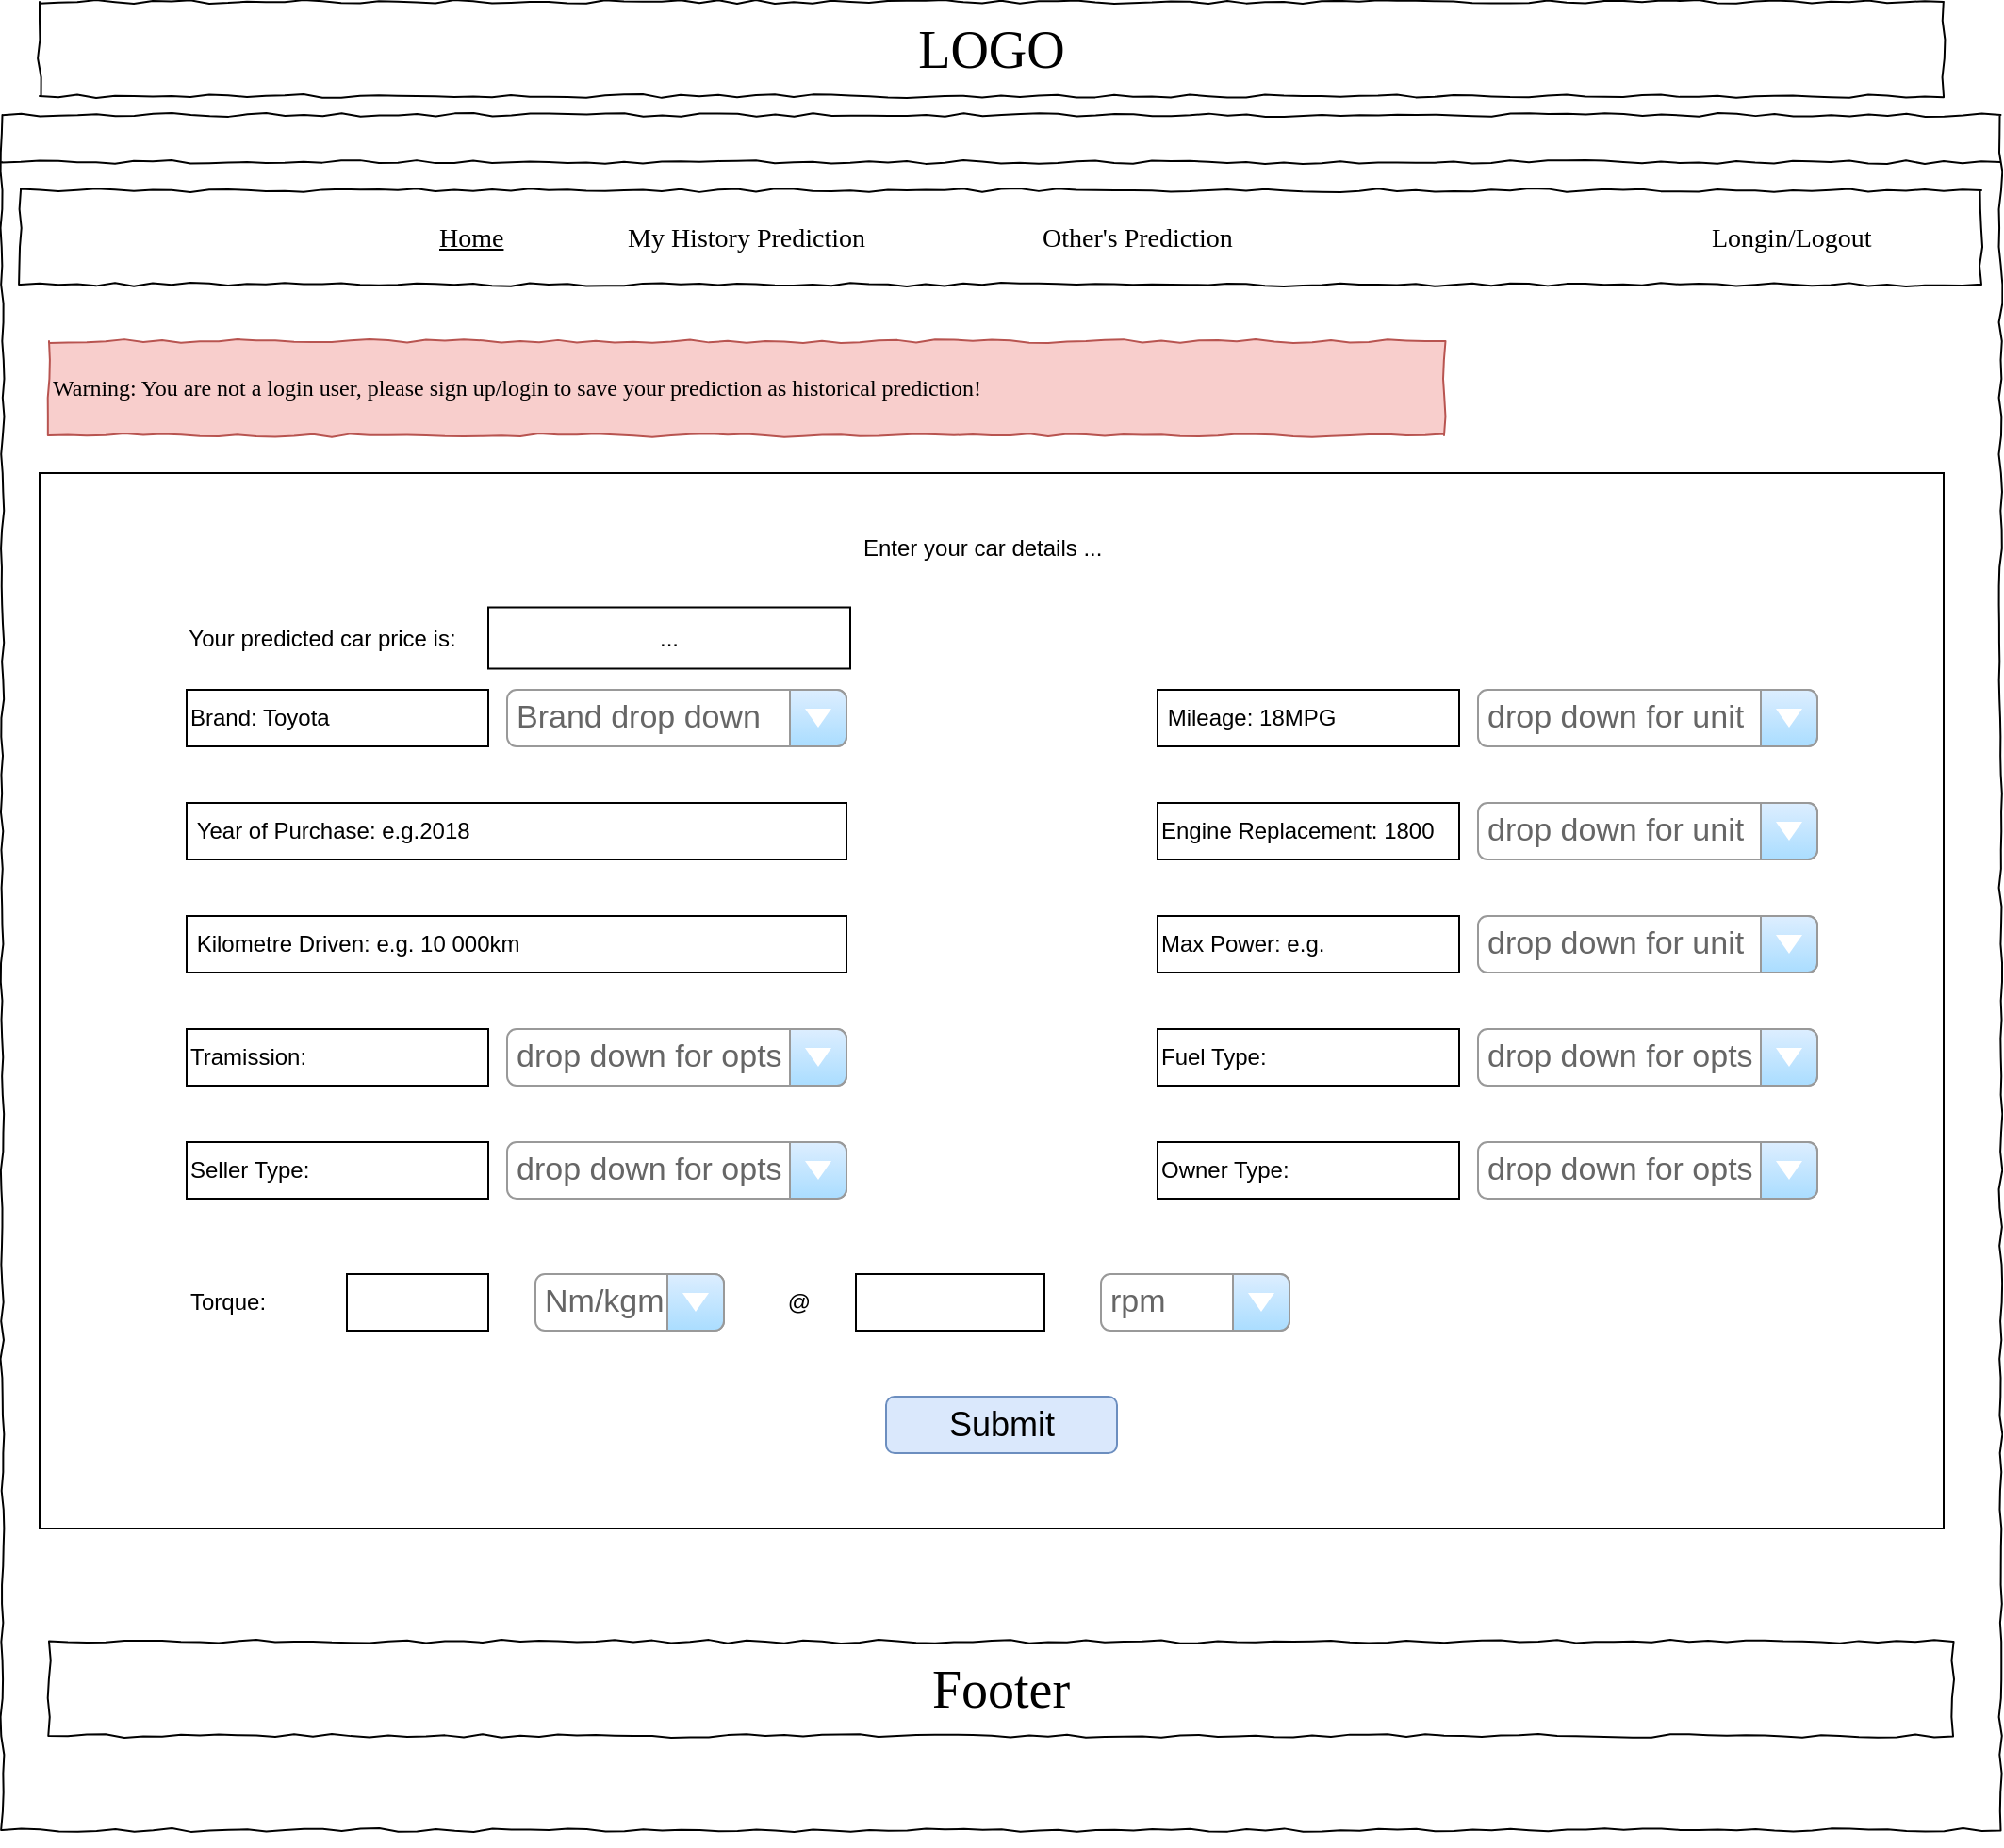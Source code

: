 <mxfile version="22.1.3" type="gitlab">
  <diagram name="Page-1" id="03018318-947c-dd8e-b7a3-06fadd420f32">
    <mxGraphModel dx="1194" dy="527" grid="1" gridSize="10" guides="1" tooltips="1" connect="1" arrows="1" fold="1" page="1" pageScale="1" pageWidth="1100" pageHeight="850" background="none" math="0" shadow="0">
      <root>
        <mxCell id="0" />
        <mxCell id="1" parent="0" />
        <mxCell id="677b7b8949515195-1" value="" style="whiteSpace=wrap;html=1;rounded=0;shadow=0;labelBackgroundColor=none;strokeColor=#000000;strokeWidth=1;fillColor=none;fontFamily=Verdana;fontSize=12;fontColor=#000000;align=center;comic=1;" parent="1" vertex="1">
          <mxGeometry x="20.25" y="120" width="1060" height="910" as="geometry" />
        </mxCell>
        <mxCell id="hi5KaKOgjO2yVdErc4Vd-5" value="" style="rounded=0;whiteSpace=wrap;html=1;movable=0;resizable=0;rotatable=0;deletable=0;editable=0;locked=1;connectable=0;" parent="1" vertex="1">
          <mxGeometry x="40" y="310" width="1010" height="560" as="geometry" />
        </mxCell>
        <mxCell id="hi5KaKOgjO2yVdErc4Vd-30" value="@" style="rounded=0;whiteSpace=wrap;html=1;align=center;strokeColor=none;" parent="1" vertex="1">
          <mxGeometry x="413" y="735" width="60" height="30" as="geometry" />
        </mxCell>
        <mxCell id="677b7b8949515195-2" value="LOGO" style="whiteSpace=wrap;html=1;rounded=0;shadow=0;labelBackgroundColor=none;strokeWidth=1;fontFamily=Verdana;fontSize=28;align=center;comic=1;" parent="1" vertex="1">
          <mxGeometry x="40" y="60" width="1010" height="50" as="geometry" />
        </mxCell>
        <mxCell id="677b7b8949515195-9" value="" style="line;strokeWidth=1;html=1;rounded=0;shadow=0;labelBackgroundColor=none;fillColor=none;fontFamily=Verdana;fontSize=14;fontColor=#000000;align=center;comic=1;" parent="1" vertex="1">
          <mxGeometry x="20" y="140" width="1060" height="10" as="geometry" />
        </mxCell>
        <mxCell id="677b7b8949515195-10" value="" style="whiteSpace=wrap;html=1;rounded=0;shadow=0;labelBackgroundColor=none;strokeWidth=1;fillColor=none;fontFamily=Verdana;fontSize=12;align=center;comic=1;" parent="1" vertex="1">
          <mxGeometry x="30" y="160" width="1040" height="50" as="geometry" />
        </mxCell>
        <mxCell id="677b7b8949515195-11" value="Home" style="text;html=1;points=[];align=left;verticalAlign=top;spacingTop=-4;fontSize=14;fontFamily=Verdana;fontStyle=4" parent="1" vertex="1">
          <mxGeometry x="250" y="175" width="60" height="20" as="geometry" />
        </mxCell>
        <mxCell id="677b7b8949515195-12" value="My History Prediction" style="text;html=1;points=[];align=left;verticalAlign=top;spacingTop=-4;fontSize=14;fontFamily=Verdana" parent="1" vertex="1">
          <mxGeometry x="350" y="175" width="60" height="20" as="geometry" />
        </mxCell>
        <mxCell id="677b7b8949515195-13" value="Other&#39;s Prediction" style="text;html=1;points=[];align=left;verticalAlign=top;spacingTop=-4;fontSize=14;fontFamily=Verdana" parent="1" vertex="1">
          <mxGeometry x="570" y="175" width="60" height="20" as="geometry" />
        </mxCell>
        <mxCell id="677b7b8949515195-14" value="Longin/Logout" style="text;html=1;points=[];align=left;verticalAlign=top;spacingTop=-4;fontSize=14;fontFamily=Verdana" parent="1" vertex="1">
          <mxGeometry x="925" y="175" width="60" height="20" as="geometry" />
        </mxCell>
        <mxCell id="677b7b8949515195-26" value="Warning: You are not a login user, please sign up/login to save your prediction as historical prediction!&amp;nbsp;" style="whiteSpace=wrap;html=1;rounded=0;shadow=0;labelBackgroundColor=none;strokeWidth=1;fillColor=#f8cecc;fontFamily=Verdana;fontSize=12;align=left;comic=1;strokeColor=#b85450;" parent="1" vertex="1">
          <mxGeometry x="45" y="240" width="740" height="50" as="geometry" />
        </mxCell>
        <mxCell id="hi5KaKOgjO2yVdErc4Vd-6" value="Enter your car details ..." style="rounded=0;whiteSpace=wrap;html=1;align=left;strokeColor=none;" parent="1" vertex="1">
          <mxGeometry x="475" y="330" width="150" height="40" as="geometry" />
        </mxCell>
        <mxCell id="hi5KaKOgjO2yVdErc4Vd-7" value="&amp;nbsp;Year of Purchase: e.g.2018" style="rounded=0;whiteSpace=wrap;html=1;align=left;" parent="1" vertex="1">
          <mxGeometry x="118" y="485" width="350" height="30" as="geometry" />
        </mxCell>
        <mxCell id="hi5KaKOgjO2yVdErc4Vd-8" value="&amp;nbsp;Kilometre Driven: e.g. 10 000km" style="rounded=0;whiteSpace=wrap;html=1;align=left;" parent="1" vertex="1">
          <mxGeometry x="118" y="545" width="350" height="30" as="geometry" />
        </mxCell>
        <mxCell id="hi5KaKOgjO2yVdErc4Vd-9" value="&amp;nbsp;Mileage: 18MPG" style="rounded=0;whiteSpace=wrap;html=1;align=left;" parent="1" vertex="1">
          <mxGeometry x="633" y="425" width="160" height="30" as="geometry" />
        </mxCell>
        <mxCell id="hi5KaKOgjO2yVdErc4Vd-10" value="drop down for unit" style="strokeWidth=1;shadow=0;dashed=0;align=center;html=1;shape=mxgraph.mockup.forms.comboBox;strokeColor=#999999;fillColor=#ddeeff;align=left;fillColor2=#aaddff;mainText=;fontColor=#666666;fontSize=17;spacingLeft=3;" parent="1" vertex="1">
          <mxGeometry x="803" y="425" width="180" height="30" as="geometry" />
        </mxCell>
        <mxCell id="hi5KaKOgjO2yVdErc4Vd-11" value="Engine Replacement: 1800" style="rounded=0;whiteSpace=wrap;html=1;align=left;" parent="1" vertex="1">
          <mxGeometry x="633" y="485" width="160" height="30" as="geometry" />
        </mxCell>
        <mxCell id="hi5KaKOgjO2yVdErc4Vd-12" value="drop down for unit" style="strokeWidth=1;shadow=0;dashed=0;align=center;html=1;shape=mxgraph.mockup.forms.comboBox;strokeColor=#999999;fillColor=#ddeeff;align=left;fillColor2=#aaddff;mainText=;fontColor=#666666;fontSize=17;spacingLeft=3;" parent="1" vertex="1">
          <mxGeometry x="803" y="485" width="180" height="30" as="geometry" />
        </mxCell>
        <mxCell id="hi5KaKOgjO2yVdErc4Vd-13" value="Max Power: e.g.&amp;nbsp;" style="rounded=0;whiteSpace=wrap;html=1;align=left;" parent="1" vertex="1">
          <mxGeometry x="633" y="545" width="160" height="30" as="geometry" />
        </mxCell>
        <mxCell id="hi5KaKOgjO2yVdErc4Vd-14" value="drop down for unit" style="strokeWidth=1;shadow=0;dashed=0;align=center;html=1;shape=mxgraph.mockup.forms.comboBox;strokeColor=#999999;fillColor=#ddeeff;align=left;fillColor2=#aaddff;mainText=;fontColor=#666666;fontSize=17;spacingLeft=3;" parent="1" vertex="1">
          <mxGeometry x="803" y="545" width="180" height="30" as="geometry" />
        </mxCell>
        <mxCell id="hi5KaKOgjO2yVdErc4Vd-15" value="Brand: Toyota" style="rounded=0;whiteSpace=wrap;html=1;align=left;" parent="1" vertex="1">
          <mxGeometry x="118" y="425" width="160" height="30" as="geometry" />
        </mxCell>
        <mxCell id="hi5KaKOgjO2yVdErc4Vd-16" value="Brand drop down" style="strokeWidth=1;shadow=0;dashed=0;align=center;html=1;shape=mxgraph.mockup.forms.comboBox;strokeColor=#999999;fillColor=#ddeeff;align=left;fillColor2=#aaddff;mainText=;fontColor=#666666;fontSize=17;spacingLeft=3;" parent="1" vertex="1">
          <mxGeometry x="288" y="425" width="180" height="30" as="geometry" />
        </mxCell>
        <mxCell id="hi5KaKOgjO2yVdErc4Vd-17" value="Tramission:" style="rounded=0;whiteSpace=wrap;html=1;align=left;" parent="1" vertex="1">
          <mxGeometry x="118" y="605" width="160" height="30" as="geometry" />
        </mxCell>
        <mxCell id="hi5KaKOgjO2yVdErc4Vd-18" value="drop down for opts" style="strokeWidth=1;shadow=0;dashed=0;align=center;html=1;shape=mxgraph.mockup.forms.comboBox;strokeColor=#999999;fillColor=#ddeeff;align=left;fillColor2=#aaddff;mainText=;fontColor=#666666;fontSize=17;spacingLeft=3;" parent="1" vertex="1">
          <mxGeometry x="288" y="605" width="180" height="30" as="geometry" />
        </mxCell>
        <mxCell id="hi5KaKOgjO2yVdErc4Vd-19" value="Fuel Type:" style="rounded=0;whiteSpace=wrap;html=1;align=left;" parent="1" vertex="1">
          <mxGeometry x="633" y="605" width="160" height="30" as="geometry" />
        </mxCell>
        <mxCell id="hi5KaKOgjO2yVdErc4Vd-20" value="drop down for opts" style="strokeWidth=1;shadow=0;dashed=0;align=center;html=1;shape=mxgraph.mockup.forms.comboBox;strokeColor=#999999;fillColor=#ddeeff;align=left;fillColor2=#aaddff;mainText=;fontColor=#666666;fontSize=17;spacingLeft=3;" parent="1" vertex="1">
          <mxGeometry x="803" y="605" width="180" height="30" as="geometry" />
        </mxCell>
        <mxCell id="hi5KaKOgjO2yVdErc4Vd-21" value="Seller Type:&amp;nbsp;" style="rounded=0;whiteSpace=wrap;html=1;align=left;" parent="1" vertex="1">
          <mxGeometry x="118" y="665" width="160" height="30" as="geometry" />
        </mxCell>
        <mxCell id="hi5KaKOgjO2yVdErc4Vd-22" value="drop down for opts" style="strokeWidth=1;shadow=0;dashed=0;align=center;html=1;shape=mxgraph.mockup.forms.comboBox;strokeColor=#999999;fillColor=#ddeeff;align=left;fillColor2=#aaddff;mainText=;fontColor=#666666;fontSize=17;spacingLeft=3;" parent="1" vertex="1">
          <mxGeometry x="288" y="665" width="180" height="30" as="geometry" />
        </mxCell>
        <mxCell id="hi5KaKOgjO2yVdErc4Vd-23" value="Owner Type:" style="rounded=0;whiteSpace=wrap;html=1;align=left;" parent="1" vertex="1">
          <mxGeometry x="633" y="665" width="160" height="30" as="geometry" />
        </mxCell>
        <mxCell id="hi5KaKOgjO2yVdErc4Vd-24" value="drop down for opts" style="strokeWidth=1;shadow=0;dashed=0;align=center;html=1;shape=mxgraph.mockup.forms.comboBox;strokeColor=#999999;fillColor=#ddeeff;align=left;fillColor2=#aaddff;mainText=;fontColor=#666666;fontSize=17;spacingLeft=3;" parent="1" vertex="1">
          <mxGeometry x="803" y="665" width="180" height="30" as="geometry" />
        </mxCell>
        <mxCell id="hi5KaKOgjO2yVdErc4Vd-25" value="" style="rounded=0;whiteSpace=wrap;html=1;align=left;" parent="1" vertex="1">
          <mxGeometry x="203" y="735" width="75" height="30" as="geometry" />
        </mxCell>
        <mxCell id="hi5KaKOgjO2yVdErc4Vd-26" value="Torque:" style="rounded=0;whiteSpace=wrap;html=1;align=left;strokeColor=none;" parent="1" vertex="1">
          <mxGeometry x="118" y="735" width="57.5" height="30" as="geometry" />
        </mxCell>
        <mxCell id="hi5KaKOgjO2yVdErc4Vd-27" value="Nm/kgm" style="strokeWidth=1;shadow=0;dashed=0;align=center;html=1;shape=mxgraph.mockup.forms.comboBox;strokeColor=#999999;fillColor=#ddeeff;align=left;fillColor2=#aaddff;mainText=;fontColor=#666666;fontSize=17;spacingLeft=3;" parent="1" vertex="1">
          <mxGeometry x="303" y="735" width="100" height="30" as="geometry" />
        </mxCell>
        <mxCell id="hi5KaKOgjO2yVdErc4Vd-28" value="" style="rounded=0;whiteSpace=wrap;html=1;align=left;" parent="1" vertex="1">
          <mxGeometry x="473" y="735" width="100" height="30" as="geometry" />
        </mxCell>
        <mxCell id="hi5KaKOgjO2yVdErc4Vd-29" value="rpm" style="strokeWidth=1;shadow=0;dashed=0;align=center;html=1;shape=mxgraph.mockup.forms.comboBox;strokeColor=#999999;fillColor=#ddeeff;align=left;fillColor2=#aaddff;mainText=;fontColor=#666666;fontSize=17;spacingLeft=3;" parent="1" vertex="1">
          <mxGeometry x="603" y="735" width="100" height="30" as="geometry" />
        </mxCell>
        <mxCell id="hi5KaKOgjO2yVdErc4Vd-32" value="&lt;font style=&quot;font-size: 18px;&quot;&gt;Submit&lt;/font&gt;" style="rounded=1;whiteSpace=wrap;html=1;fillColor=#dae8fc;strokeColor=#6c8ebf;" parent="1" vertex="1">
          <mxGeometry x="489" y="800" width="122.5" height="30" as="geometry" />
        </mxCell>
        <mxCell id="hi5KaKOgjO2yVdErc4Vd-38" value="Your predicted car price is:" style="rounded=0;whiteSpace=wrap;html=1;strokeColor=none;" parent="1" vertex="1">
          <mxGeometry x="70" y="380" width="240" height="35" as="geometry" />
        </mxCell>
        <mxCell id="hi5KaKOgjO2yVdErc4Vd-39" value="..." style="rounded=0;whiteSpace=wrap;html=1;align=center;" parent="1" vertex="1">
          <mxGeometry x="278" y="381.25" width="192" height="32.5" as="geometry" />
        </mxCell>
        <mxCell id="hi5KaKOgjO2yVdErc4Vd-40" style="edgeStyle=orthogonalEdgeStyle;rounded=0;orthogonalLoop=1;jettySize=auto;html=1;exitX=0.5;exitY=1;exitDx=0;exitDy=0;" parent="1" source="677b7b8949515195-1" target="677b7b8949515195-1" edge="1">
          <mxGeometry relative="1" as="geometry" />
        </mxCell>
        <mxCell id="hi5KaKOgjO2yVdErc4Vd-41" value="Footer" style="whiteSpace=wrap;html=1;rounded=0;shadow=0;labelBackgroundColor=none;strokeWidth=1;fontFamily=Verdana;fontSize=28;align=center;comic=1;" parent="1" vertex="1">
          <mxGeometry x="45" y="930" width="1010" height="50" as="geometry" />
        </mxCell>
      </root>
    </mxGraphModel>
  </diagram>
</mxfile>
